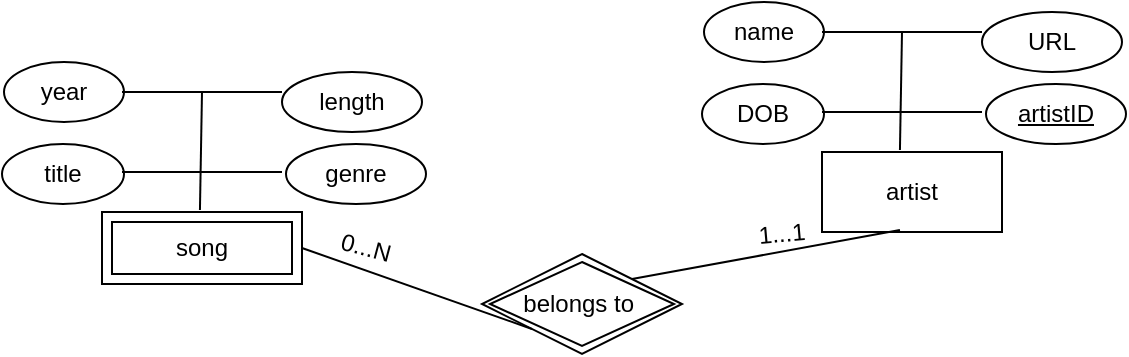 <mxfile version="16.5.3" type="github">
  <diagram id="7zytc4X0rFM4Li2k81rj" name="Page-1">
    <mxGraphModel dx="1319" dy="636" grid="1" gridSize="10" guides="1" tooltips="1" connect="1" arrows="1" fold="1" page="1" pageScale="1" pageWidth="1100" pageHeight="850" math="0" shadow="0">
      <root>
        <mxCell id="0" />
        <mxCell id="1" parent="0" />
        <mxCell id="agzaKm7U5vjEBMNBCcOe-2" value="" style="endArrow=none;html=1;rounded=0;exitX=0.433;exitY=-0.025;exitDx=0;exitDy=0;exitPerimeter=0;" edge="1" parent="1">
          <mxGeometry width="50" height="50" relative="1" as="geometry">
            <mxPoint x="368.97" y="204" as="sourcePoint" />
            <mxPoint x="370" y="145" as="targetPoint" />
          </mxGeometry>
        </mxCell>
        <mxCell id="agzaKm7U5vjEBMNBCcOe-3" value="" style="endArrow=none;html=1;rounded=0;" edge="1" parent="1">
          <mxGeometry width="50" height="50" relative="1" as="geometry">
            <mxPoint x="370" y="185" as="sourcePoint" />
            <mxPoint x="410" y="185" as="targetPoint" />
          </mxGeometry>
        </mxCell>
        <mxCell id="agzaKm7U5vjEBMNBCcOe-4" value="title" style="ellipse;whiteSpace=wrap;html=1;" vertex="1" parent="1">
          <mxGeometry x="270" y="171" width="61" height="30" as="geometry" />
        </mxCell>
        <mxCell id="agzaKm7U5vjEBMNBCcOe-5" value="year&lt;span style=&quot;color: rgba(0 , 0 , 0 , 0) ; font-family: monospace ; font-size: 0px&quot;&gt;%3CmxGraphModel%3E%3Croot%3E%3CmxCell%20id%3D%220%22%2F%3E%3CmxCell%20id%3D%221%22%20parent%3D%220%22%2F%3E%3CmxCell%20id%3D%222%22%20value%3D%22title%22%20style%3D%22ellipse%3BwhiteSpace%3Dwrap%3Bhtml%3D1%3B%22%20vertex%3D%221%22%20parent%3D%221%22%3E%3CmxGeometry%20x%3D%22520%22%20y%3D%22210%22%20width%3D%22120%22%20height%3D%2280%22%20as%3D%22geometry%22%2F%3E%3C%2FmxCell%3E%3C%2Froot%3E%3C%2FmxGraphModel%3E&lt;/span&gt;" style="ellipse;whiteSpace=wrap;html=1;" vertex="1" parent="1">
          <mxGeometry x="271" y="130" width="60" height="30" as="geometry" />
        </mxCell>
        <mxCell id="agzaKm7U5vjEBMNBCcOe-6" value="length" style="ellipse;whiteSpace=wrap;html=1;" vertex="1" parent="1">
          <mxGeometry x="410" y="135" width="70" height="30" as="geometry" />
        </mxCell>
        <mxCell id="agzaKm7U5vjEBMNBCcOe-7" value="genre" style="ellipse;whiteSpace=wrap;html=1;" vertex="1" parent="1">
          <mxGeometry x="412" y="171" width="70" height="30" as="geometry" />
        </mxCell>
        <mxCell id="agzaKm7U5vjEBMNBCcOe-8" value="" style="endArrow=none;html=1;rounded=0;" edge="1" parent="1">
          <mxGeometry width="50" height="50" relative="1" as="geometry">
            <mxPoint x="370" y="145" as="sourcePoint" />
            <mxPoint x="410" y="145" as="targetPoint" />
          </mxGeometry>
        </mxCell>
        <mxCell id="agzaKm7U5vjEBMNBCcOe-9" value="" style="endArrow=none;html=1;rounded=0;" edge="1" parent="1">
          <mxGeometry width="50" height="50" relative="1" as="geometry">
            <mxPoint x="330" y="145" as="sourcePoint" />
            <mxPoint x="370" y="145" as="targetPoint" />
          </mxGeometry>
        </mxCell>
        <mxCell id="agzaKm7U5vjEBMNBCcOe-11" value="" style="endArrow=none;html=1;rounded=0;" edge="1" parent="1">
          <mxGeometry width="50" height="50" relative="1" as="geometry">
            <mxPoint x="330" y="185" as="sourcePoint" />
            <mxPoint x="370" y="185" as="targetPoint" />
          </mxGeometry>
        </mxCell>
        <mxCell id="agzaKm7U5vjEBMNBCcOe-12" value="artist" style="rounded=0;whiteSpace=wrap;html=1;" vertex="1" parent="1">
          <mxGeometry x="680" y="175" width="90" height="40" as="geometry" />
        </mxCell>
        <mxCell id="agzaKm7U5vjEBMNBCcOe-13" value="" style="endArrow=none;html=1;rounded=0;exitX=0.433;exitY=-0.025;exitDx=0;exitDy=0;exitPerimeter=0;" edge="1" parent="1" source="agzaKm7U5vjEBMNBCcOe-12">
          <mxGeometry width="50" height="50" relative="1" as="geometry">
            <mxPoint x="710" y="165" as="sourcePoint" />
            <mxPoint x="720" y="115" as="targetPoint" />
          </mxGeometry>
        </mxCell>
        <mxCell id="agzaKm7U5vjEBMNBCcOe-14" value="" style="endArrow=none;html=1;rounded=0;" edge="1" parent="1">
          <mxGeometry width="50" height="50" relative="1" as="geometry">
            <mxPoint x="720" y="155" as="sourcePoint" />
            <mxPoint x="760" y="155" as="targetPoint" />
          </mxGeometry>
        </mxCell>
        <mxCell id="agzaKm7U5vjEBMNBCcOe-15" value="DOB" style="ellipse;whiteSpace=wrap;html=1;" vertex="1" parent="1">
          <mxGeometry x="620" y="141" width="61" height="30" as="geometry" />
        </mxCell>
        <mxCell id="agzaKm7U5vjEBMNBCcOe-16" value="name" style="ellipse;whiteSpace=wrap;html=1;" vertex="1" parent="1">
          <mxGeometry x="621" y="100" width="60" height="30" as="geometry" />
        </mxCell>
        <mxCell id="agzaKm7U5vjEBMNBCcOe-17" value="URL" style="ellipse;whiteSpace=wrap;html=1;" vertex="1" parent="1">
          <mxGeometry x="760" y="105" width="70" height="30" as="geometry" />
        </mxCell>
        <mxCell id="agzaKm7U5vjEBMNBCcOe-18" value="&lt;u&gt;artistID&lt;/u&gt;" style="ellipse;whiteSpace=wrap;html=1;" vertex="1" parent="1">
          <mxGeometry x="762" y="141" width="70" height="30" as="geometry" />
        </mxCell>
        <mxCell id="agzaKm7U5vjEBMNBCcOe-19" value="" style="endArrow=none;html=1;rounded=0;" edge="1" parent="1">
          <mxGeometry width="50" height="50" relative="1" as="geometry">
            <mxPoint x="720" y="115" as="sourcePoint" />
            <mxPoint x="760" y="115" as="targetPoint" />
          </mxGeometry>
        </mxCell>
        <mxCell id="agzaKm7U5vjEBMNBCcOe-20" value="" style="endArrow=none;html=1;rounded=0;" edge="1" parent="1">
          <mxGeometry width="50" height="50" relative="1" as="geometry">
            <mxPoint x="680" y="115" as="sourcePoint" />
            <mxPoint x="720" y="115" as="targetPoint" />
          </mxGeometry>
        </mxCell>
        <mxCell id="agzaKm7U5vjEBMNBCcOe-21" value="" style="endArrow=none;html=1;rounded=0;" edge="1" parent="1">
          <mxGeometry width="50" height="50" relative="1" as="geometry">
            <mxPoint x="680" y="155" as="sourcePoint" />
            <mxPoint x="720" y="155" as="targetPoint" />
          </mxGeometry>
        </mxCell>
        <mxCell id="agzaKm7U5vjEBMNBCcOe-22" value="song" style="shape=ext;margin=3;double=1;whiteSpace=wrap;html=1;align=center;" vertex="1" parent="1">
          <mxGeometry x="320" y="205" width="100" height="36" as="geometry" />
        </mxCell>
        <mxCell id="agzaKm7U5vjEBMNBCcOe-26" value="belongs to&amp;nbsp;" style="shape=rhombus;double=1;perimeter=rhombusPerimeter;whiteSpace=wrap;html=1;align=center;" vertex="1" parent="1">
          <mxGeometry x="510" y="226" width="100" height="50" as="geometry" />
        </mxCell>
        <mxCell id="agzaKm7U5vjEBMNBCcOe-28" value="" style="endArrow=none;html=1;rounded=0;exitX=1;exitY=0.5;exitDx=0;exitDy=0;entryX=0;entryY=1;entryDx=0;entryDy=0;" edge="1" parent="1" source="agzaKm7U5vjEBMNBCcOe-22" target="agzaKm7U5vjEBMNBCcOe-26">
          <mxGeometry width="50" height="50" relative="1" as="geometry">
            <mxPoint x="620" y="350" as="sourcePoint" />
            <mxPoint x="560" y="270" as="targetPoint" />
          </mxGeometry>
        </mxCell>
        <mxCell id="agzaKm7U5vjEBMNBCcOe-29" value="" style="endArrow=none;html=1;rounded=0;exitX=1;exitY=0;exitDx=0;exitDy=0;entryX=0.433;entryY=0.975;entryDx=0;entryDy=0;entryPerimeter=0;" edge="1" parent="1" source="agzaKm7U5vjEBMNBCcOe-26" target="agzaKm7U5vjEBMNBCcOe-12">
          <mxGeometry width="50" height="50" relative="1" as="geometry">
            <mxPoint x="690" y="268.5" as="sourcePoint" />
            <mxPoint x="795" y="256" as="targetPoint" />
          </mxGeometry>
        </mxCell>
        <mxCell id="agzaKm7U5vjEBMNBCcOe-30" value="0...N" style="text;html=1;strokeColor=none;fillColor=none;align=center;verticalAlign=middle;whiteSpace=wrap;rounded=0;rotation=15;" vertex="1" parent="1">
          <mxGeometry x="422" y="208" width="60" height="30" as="geometry" />
        </mxCell>
        <mxCell id="agzaKm7U5vjEBMNBCcOe-31" value="1...1" style="text;html=1;strokeColor=none;fillColor=none;align=center;verticalAlign=middle;whiteSpace=wrap;rounded=0;rotation=-5;" vertex="1" parent="1">
          <mxGeometry x="630" y="201" width="60" height="30" as="geometry" />
        </mxCell>
      </root>
    </mxGraphModel>
  </diagram>
</mxfile>
